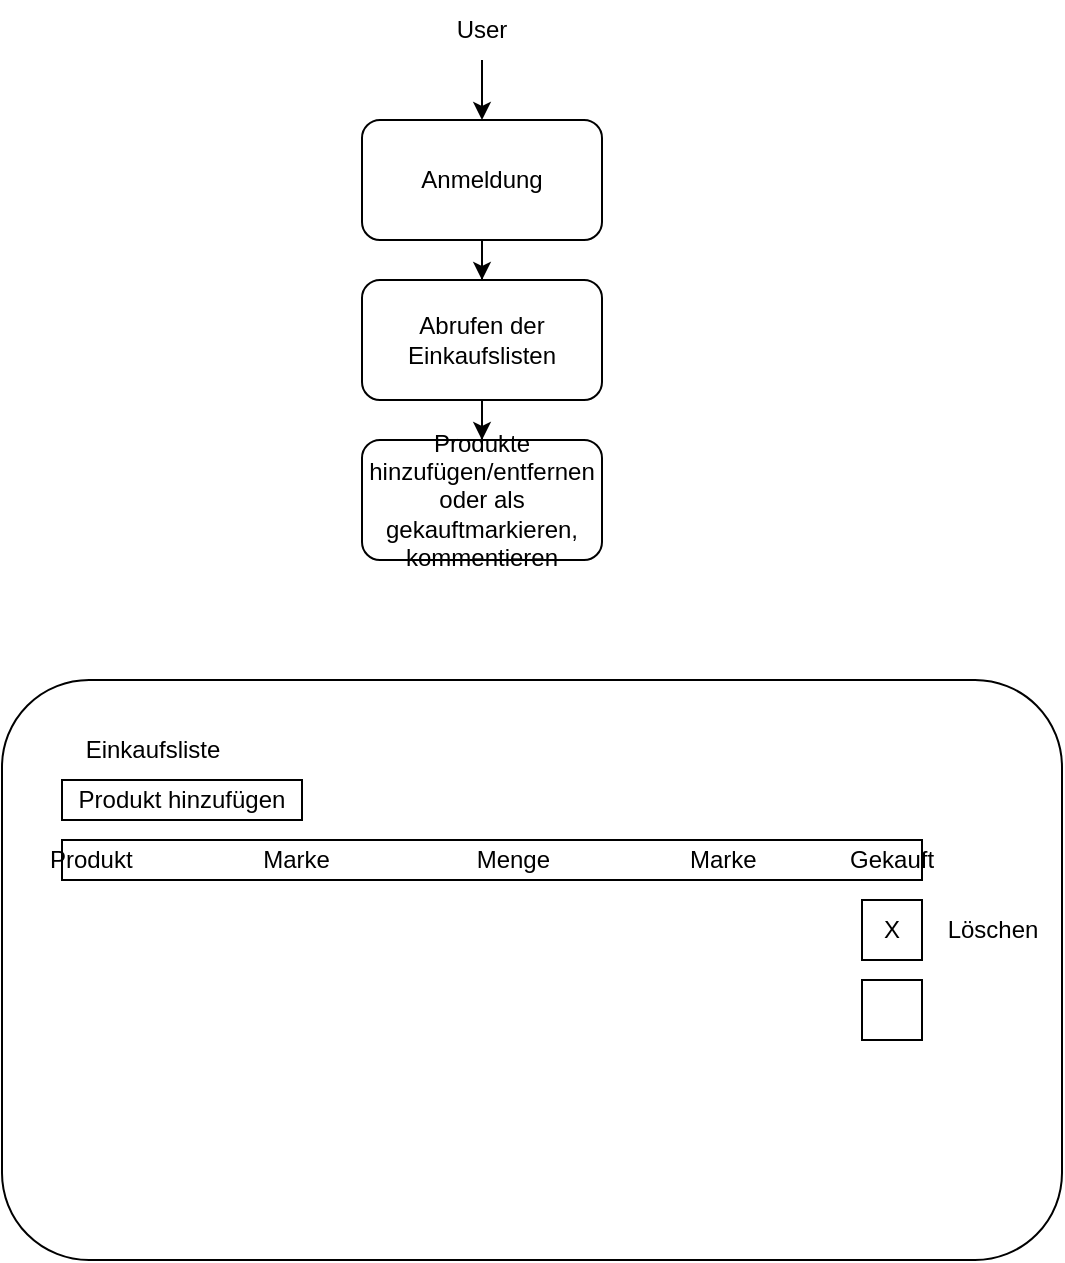 <mxfile version="24.3.0" type="github">
  <diagram name="Seite-1" id="w2IUUM3Uji02GzOmvr9s">
    <mxGraphModel dx="1304" dy="685" grid="1" gridSize="10" guides="1" tooltips="1" connect="1" arrows="1" fold="1" page="1" pageScale="1" pageWidth="827" pageHeight="1169" math="0" shadow="0">
      <root>
        <mxCell id="0" />
        <mxCell id="1" parent="0" />
        <mxCell id="9Sm_TVZzpyXW-e3UnGyR-3" style="edgeStyle=orthogonalEdgeStyle;rounded=0;orthogonalLoop=1;jettySize=auto;html=1;" parent="1" source="9Sm_TVZzpyXW-e3UnGyR-1" target="9Sm_TVZzpyXW-e3UnGyR-2" edge="1">
          <mxGeometry relative="1" as="geometry" />
        </mxCell>
        <mxCell id="9Sm_TVZzpyXW-e3UnGyR-1" value="User" style="text;html=1;align=center;verticalAlign=middle;whiteSpace=wrap;rounded=0;" parent="1" vertex="1">
          <mxGeometry x="290" y="20" width="60" height="30" as="geometry" />
        </mxCell>
        <mxCell id="9Sm_TVZzpyXW-e3UnGyR-8" style="edgeStyle=orthogonalEdgeStyle;rounded=0;orthogonalLoop=1;jettySize=auto;html=1;" parent="1" source="9Sm_TVZzpyXW-e3UnGyR-2" target="9Sm_TVZzpyXW-e3UnGyR-4" edge="1">
          <mxGeometry relative="1" as="geometry" />
        </mxCell>
        <mxCell id="9Sm_TVZzpyXW-e3UnGyR-2" value="Anmeldung" style="rounded=1;whiteSpace=wrap;html=1;" parent="1" vertex="1">
          <mxGeometry x="260" y="80" width="120" height="60" as="geometry" />
        </mxCell>
        <mxCell id="9Sm_TVZzpyXW-e3UnGyR-13" value="" style="edgeStyle=orthogonalEdgeStyle;rounded=0;orthogonalLoop=1;jettySize=auto;html=1;" parent="1" source="9Sm_TVZzpyXW-e3UnGyR-4" target="9Sm_TVZzpyXW-e3UnGyR-12" edge="1">
          <mxGeometry relative="1" as="geometry" />
        </mxCell>
        <mxCell id="9Sm_TVZzpyXW-e3UnGyR-4" value="Abrufen der Einkaufslisten" style="whiteSpace=wrap;html=1;rounded=1;" parent="1" vertex="1">
          <mxGeometry x="260" y="160" width="120" height="60" as="geometry" />
        </mxCell>
        <mxCell id="9Sm_TVZzpyXW-e3UnGyR-12" value="Produkte hinzufügen/entfernen oder als gekauftmarkieren, kommentieren" style="whiteSpace=wrap;html=1;rounded=1;" parent="1" vertex="1">
          <mxGeometry x="260" y="240" width="120" height="60" as="geometry" />
        </mxCell>
        <mxCell id="1-RX_7p3lOiL2T-WHsnz-1" value="" style="rounded=1;whiteSpace=wrap;html=1;" vertex="1" parent="1">
          <mxGeometry x="80" y="360" width="530" height="290" as="geometry" />
        </mxCell>
        <mxCell id="1-RX_7p3lOiL2T-WHsnz-2" value="Einkaufsliste" style="text;html=1;align=center;verticalAlign=middle;resizable=0;points=[];autosize=1;strokeColor=none;fillColor=none;" vertex="1" parent="1">
          <mxGeometry x="110" y="380" width="90" height="30" as="geometry" />
        </mxCell>
        <mxCell id="1-RX_7p3lOiL2T-WHsnz-4" value="Produkt hinzufügen" style="whiteSpace=wrap;html=1;" vertex="1" parent="1">
          <mxGeometry x="110" y="410" width="120" height="20" as="geometry" />
        </mxCell>
        <mxCell id="1-RX_7p3lOiL2T-WHsnz-5" value="Produkt&lt;span style=&quot;white-space: pre;&quot;&gt;&#x9;&lt;/span&gt;&lt;span style=&quot;white-space: pre;&quot;&gt;&#x9;&lt;span style=&quot;white-space: pre;&quot;&gt;&#x9;&lt;/span&gt;&lt;/span&gt;Marke&lt;span style=&quot;white-space: pre;&quot;&gt;&#x9;&lt;span style=&quot;white-space: pre;&quot;&gt;&#x9;&lt;/span&gt;&lt;/span&gt;&lt;span style=&quot;white-space: pre;&quot;&gt;&#x9;&lt;/span&gt;Menge&lt;span style=&quot;white-space: pre;&quot;&gt;&#x9;&lt;/span&gt;&lt;span style=&quot;white-space: pre;&quot;&gt;&#x9;&lt;span style=&quot;white-space: pre;&quot;&gt;&#x9;&lt;/span&gt;&lt;/span&gt;Marke&lt;span style=&quot;white-space: pre;&quot;&gt;&#x9;&lt;span style=&quot;white-space: pre;&quot;&gt;&#x9;&lt;/span&gt;&lt;/span&gt;Gekauft" style="rounded=1;whiteSpace=wrap;html=1;arcSize=0;" vertex="1" parent="1">
          <mxGeometry x="110" y="440" width="430" height="20" as="geometry" />
        </mxCell>
        <mxCell id="1-RX_7p3lOiL2T-WHsnz-6" value="X" style="rounded=0;whiteSpace=wrap;html=1;" vertex="1" parent="1">
          <mxGeometry x="510" y="470" width="30" height="30" as="geometry" />
        </mxCell>
        <mxCell id="1-RX_7p3lOiL2T-WHsnz-7" value="" style="rounded=0;whiteSpace=wrap;html=1;" vertex="1" parent="1">
          <mxGeometry x="510" y="510" width="30" height="30" as="geometry" />
        </mxCell>
        <mxCell id="1-RX_7p3lOiL2T-WHsnz-10" value="Löschen" style="text;html=1;align=center;verticalAlign=middle;resizable=0;points=[];autosize=1;strokeColor=none;fillColor=none;" vertex="1" parent="1">
          <mxGeometry x="540" y="470" width="70" height="30" as="geometry" />
        </mxCell>
      </root>
    </mxGraphModel>
  </diagram>
</mxfile>
